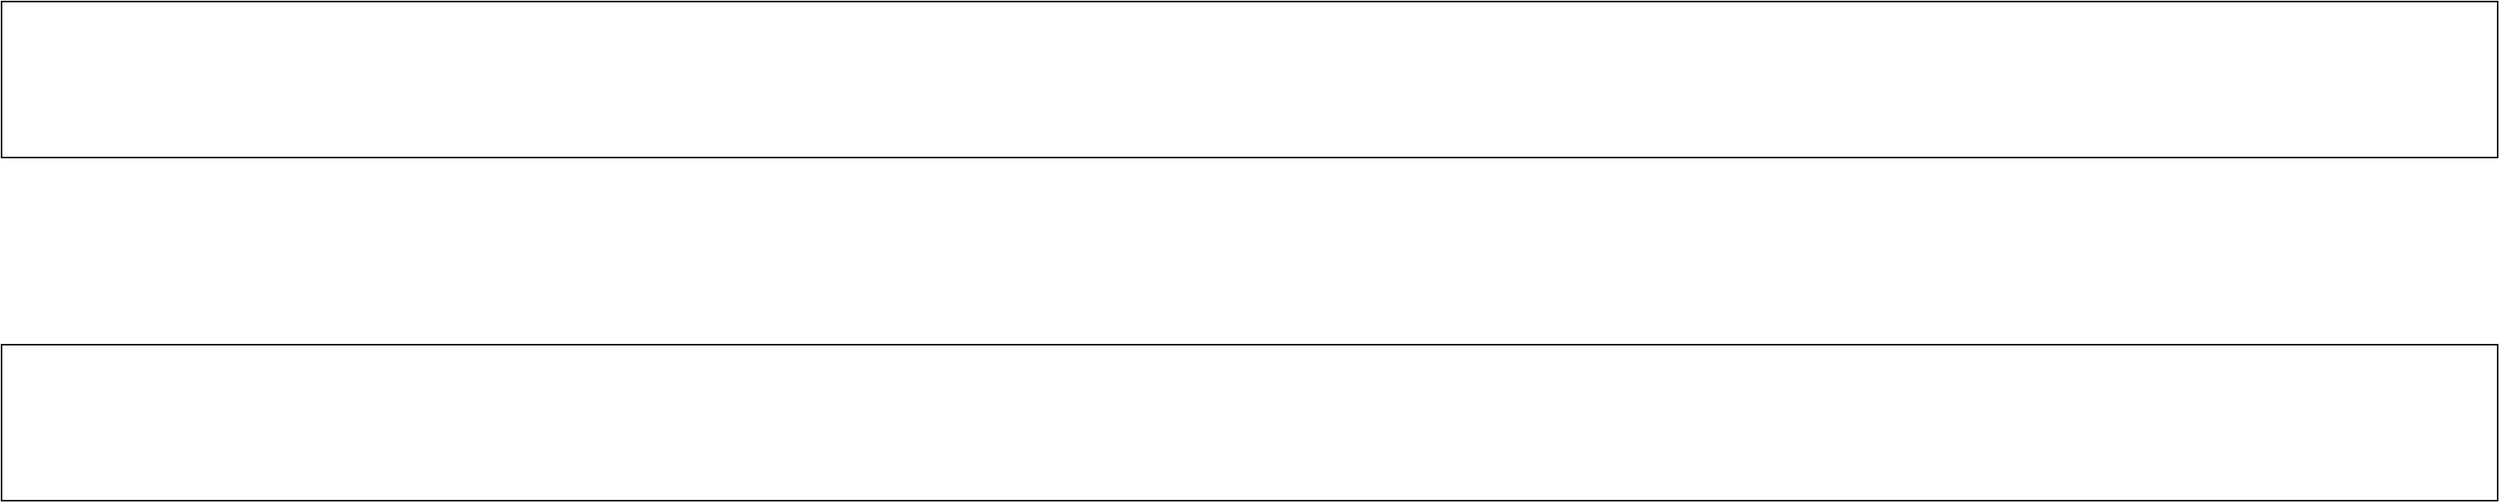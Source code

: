 <mxfile version="20.2.5" type="github">
  <diagram id="_lEzBtKeytYTrFOyNZK7" name="Page-1">
    <mxGraphModel dx="3555" dy="1885" grid="1" gridSize="10" guides="1" tooltips="1" connect="1" arrows="1" fold="1" page="1" pageScale="1" pageWidth="1600" pageHeight="900" background="#ffffff" math="0" shadow="0">
      <root>
        <mxCell id="0" />
        <mxCell id="1" parent="0" />
        <mxCell id="nwnsQMDqynVd4yP-KLPJ-4" value="&lt;span style=&quot;white-space: pre;&quot;&gt;	&lt;/span&gt;" style="rounded=0;whiteSpace=wrap;html=1;spacingLeft=0;spacingBottom=0;" vertex="1" parent="1">
          <mxGeometry width="1600" height="100" as="geometry" />
        </mxCell>
        <mxCell id="nwnsQMDqynVd4yP-KLPJ-5" value="&lt;span style=&quot;white-space: pre;&quot;&gt;	&lt;/span&gt;" style="rounded=0;whiteSpace=wrap;html=1;spacingLeft=0;spacingBottom=0;" vertex="1" parent="1">
          <mxGeometry y="220" width="1600" height="100" as="geometry" />
        </mxCell>
      </root>
    </mxGraphModel>
  </diagram>
</mxfile>
